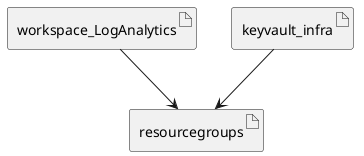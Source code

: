 @startuml

artifact resourcegroups
artifact workspace_LogAnalytics
artifact keyvault_infra

workspace_LogAnalytics --> resourcegroups
keyvault_infra --> resourcegroups

@enduml
